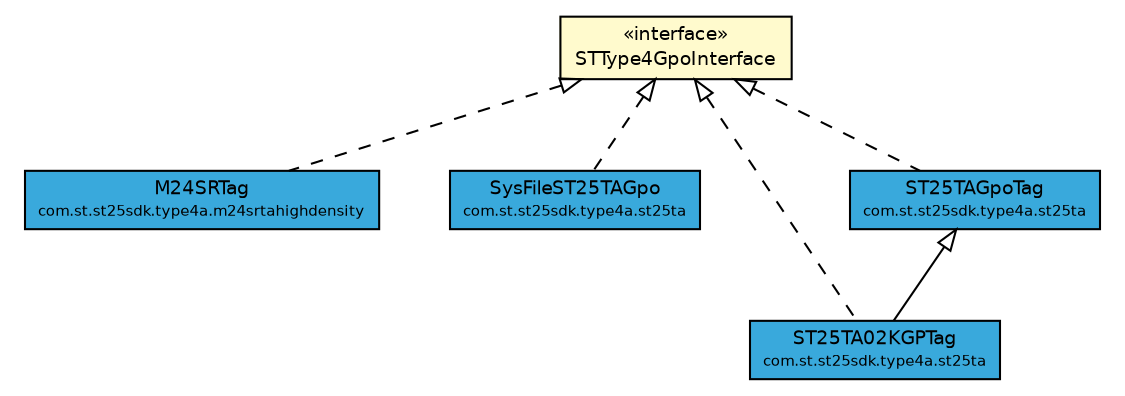 #!/usr/local/bin/dot
#
# Class diagram 
# Generated by UMLGraph version R5_7_2-3-gee82a7 (http://www.umlgraph.org/)
#

digraph G {
	edge [fontname="Helvetica",fontsize=10,labelfontname="Helvetica",labelfontsize=10];
	node [fontname="Helvetica",fontsize=10,shape=plaintext];
	nodesep=0.25;
	ranksep=0.5;
	// com.st.st25sdk.type4a.STType4GpoInterface
	c29096 [label=<<table title="com.st.st25sdk.type4a.STType4GpoInterface" border="0" cellborder="1" cellspacing="0" cellpadding="2" port="p" bgcolor="lemonChiffon" href="./STType4GpoInterface.html">
		<tr><td><table border="0" cellspacing="0" cellpadding="1">
<tr><td align="center" balign="center"> &#171;interface&#187; </td></tr>
<tr><td align="center" balign="center"> STType4GpoInterface </td></tr>
		</table></td></tr>
		</table>>, URL="./STType4GpoInterface.html", fontname="Helvetica", fontcolor="black", fontsize=9.0];
	// com.st.st25sdk.type4a.m24srtahighdensity.M24SRTag
	c29113 [label=<<table title="com.st.st25sdk.type4a.m24srtahighdensity.M24SRTag" border="0" cellborder="1" cellspacing="0" cellpadding="2" port="p" bgcolor="#39a9dc" href="./m24srtahighdensity/M24SRTag.html">
		<tr><td><table border="0" cellspacing="0" cellpadding="1">
<tr><td align="center" balign="center"> M24SRTag </td></tr>
<tr><td align="center" balign="center"><font point-size="7.0"> com.st.st25sdk.type4a.m24srtahighdensity </font></td></tr>
		</table></td></tr>
		</table>>, URL="./m24srtahighdensity/M24SRTag.html", fontname="Helvetica", fontcolor="black", fontsize=9.0];
	// com.st.st25sdk.type4a.st25ta.SysFileST25TAGpo
	c29120 [label=<<table title="com.st.st25sdk.type4a.st25ta.SysFileST25TAGpo" border="0" cellborder="1" cellspacing="0" cellpadding="2" port="p" bgcolor="#39a9dc" href="./st25ta/SysFileST25TAGpo.html">
		<tr><td><table border="0" cellspacing="0" cellpadding="1">
<tr><td align="center" balign="center"> SysFileST25TAGpo </td></tr>
<tr><td align="center" balign="center"><font point-size="7.0"> com.st.st25sdk.type4a.st25ta </font></td></tr>
		</table></td></tr>
		</table>>, URL="./st25ta/SysFileST25TAGpo.html", fontname="Helvetica", fontcolor="black", fontsize=9.0];
	// com.st.st25sdk.type4a.st25ta.ST25TA02KGPTag
	c29123 [label=<<table title="com.st.st25sdk.type4a.st25ta.ST25TA02KGPTag" border="0" cellborder="1" cellspacing="0" cellpadding="2" port="p" bgcolor="#39a9dc" href="./st25ta/ST25TA02KGPTag.html">
		<tr><td><table border="0" cellspacing="0" cellpadding="1">
<tr><td align="center" balign="center"> ST25TA02KGPTag </td></tr>
<tr><td align="center" balign="center"><font point-size="7.0"> com.st.st25sdk.type4a.st25ta </font></td></tr>
		</table></td></tr>
		</table>>, URL="./st25ta/ST25TA02KGPTag.html", fontname="Helvetica", fontcolor="black", fontsize=9.0];
	// com.st.st25sdk.type4a.st25ta.ST25TAGpoTag
	c29126 [label=<<table title="com.st.st25sdk.type4a.st25ta.ST25TAGpoTag" border="0" cellborder="1" cellspacing="0" cellpadding="2" port="p" bgcolor="#39a9dc" href="./st25ta/ST25TAGpoTag.html">
		<tr><td><table border="0" cellspacing="0" cellpadding="1">
<tr><td align="center" balign="center"> ST25TAGpoTag </td></tr>
<tr><td align="center" balign="center"><font point-size="7.0"> com.st.st25sdk.type4a.st25ta </font></td></tr>
		</table></td></tr>
		</table>>, URL="./st25ta/ST25TAGpoTag.html", fontname="Helvetica", fontcolor="black", fontsize=9.0];
	//com.st.st25sdk.type4a.m24srtahighdensity.M24SRTag implements com.st.st25sdk.type4a.STType4GpoInterface
	c29096:p -> c29113:p [dir=back,arrowtail=empty,style=dashed];
	//com.st.st25sdk.type4a.st25ta.SysFileST25TAGpo implements com.st.st25sdk.type4a.STType4GpoInterface
	c29096:p -> c29120:p [dir=back,arrowtail=empty,style=dashed];
	//com.st.st25sdk.type4a.st25ta.ST25TA02KGPTag extends com.st.st25sdk.type4a.st25ta.ST25TAGpoTag
	c29126:p -> c29123:p [dir=back,arrowtail=empty];
	//com.st.st25sdk.type4a.st25ta.ST25TA02KGPTag implements com.st.st25sdk.type4a.STType4GpoInterface
	c29096:p -> c29123:p [dir=back,arrowtail=empty,style=dashed];
	//com.st.st25sdk.type4a.st25ta.ST25TAGpoTag implements com.st.st25sdk.type4a.STType4GpoInterface
	c29096:p -> c29126:p [dir=back,arrowtail=empty,style=dashed];
}

